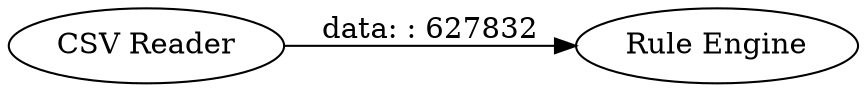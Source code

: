 digraph {
	"-1735652175424355773_73" [label="CSV Reader"]
	"-1735652175424355773_23" [label="Rule Engine"]
	"-1735652175424355773_73" -> "-1735652175424355773_23" [label="data: : 627832"]
	rankdir=LR
}
